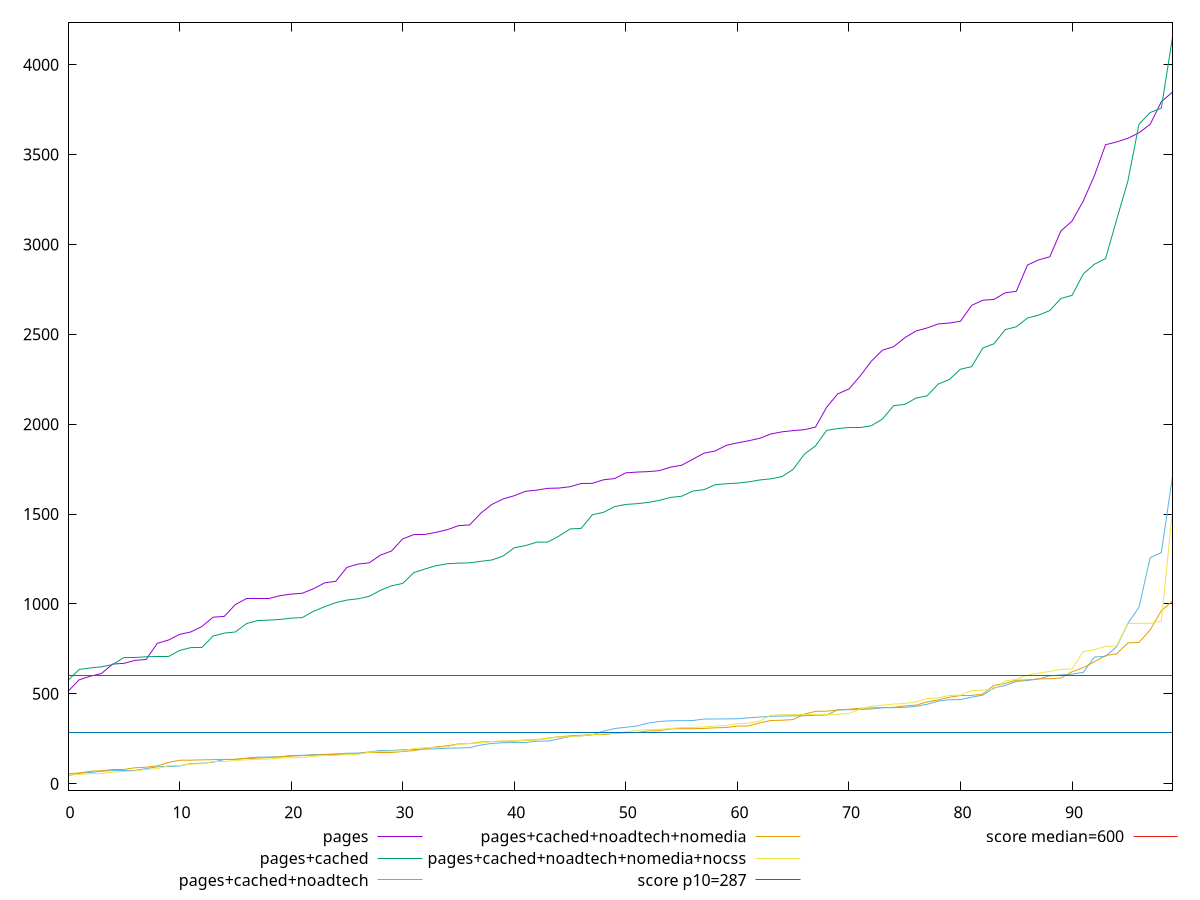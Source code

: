 reset

$pages <<EOF
0 513.5000000000009
1 577.7280000000001
2 598.0000000000009
3 612.9999999999991
4 665.5
5 669.2644999999993
6 686.1264999999994
7 690.9510000000018
8 780.5
9 799
10 830.5
11 844
12 874.4999999999991
13 926.0000000000009
14 930.5
15 996.4914999999964
16 1029
17 1029.000000000001
18 1029.999999999999
19 1046.0000000000007
20 1054.5035000000034
21 1059.500000000001
22 1084.4999999999982
23 1117.000000000001
24 1126
25 1203.3690000000042
26 1221.9160000000002
27 1228.500000000001
28 1271.500000000001
29 1294.5000000000002
30 1362.1115000000007
31 1385.6935000000008
32 1386.6004999999986
33 1398.500000000001
34 1413.000000000001
35 1435.499999999999
36 1439.5
37 1505.000000000001
38 1553.842999999999
39 1584.000000000001
40 1601.9185000000036
41 1626.4999999999998
42 1632.999999999998
43 1643
44 1644.500000000001
45 1652.000000000001
46 1670.0000000000011
47 1670.8499999999995
48 1690.500000000001
49 1697.5
50 1729.1680000000001
51 1733.3915000000013
52 1736.0000000000018
53 1741.328999999999
54 1761.1455000000037
55 1771.2254999999996
56 1804.9345000000003
57 1838.3205
58 1850.999999999999
59 1882
60 1896
61 1907.4945000000016
62 1921.4765000000025
63 1945.5180000000003
64 1957.2529999999988
65 1964.1739999999995
66 1969.2909999999963
67 1983.624999999999
68 2094.320500000001
69 2168.7819999999983
70 2195.6029999999964
71 2267.7599999999998
72 2350.0160000000014
73 2411.500000000002
74 2430.784500000002
75 2480.8230000000012
76 2518.183000000002
77 2535
78 2557.499999999999
79 2562.447000000002
80 2572.999999999998
81 2661.0950000000003
82 2689.409499999999
83 2693.999999999998
84 2730.5
85 2739.000000000002
86 2885.179
87 2913.9415000000017
88 2930.813500000003
89 3075.0520000000024
90 3130.0319999999974
91 3240.9545000000035
92 3382.2809999999945
93 3554.5575
94 3570.0774999999976
95 3590.387999999999
96 3621.140000000002
97 3668.0620000000017
98 3794.183
99 3847.209500000004
EOF

$pagesCached <<EOF
0 575.1540000000002
1 635.5
2 644
3 650
4 662.4999999999998
5 701.5
6 702
7 705.9999999999995
8 709
9 709
10 741
11 757
12 758
13 821.5
14 837.5
15 844
16 890.5
17 907.4999999999991
18 910
19 913.5
20 921
21 923.9999999999982
22 959
23 984.5
24 1007.0000000000014
25 1021.4999999999995
26 1028.5
27 1042.5
28 1075.499999999999
29 1101
30 1114.000000000001
31 1174.5
32 1194.4999999999982
33 1213
34 1223.5
35 1226.8245000000015
36 1228.5
37 1237
38 1244.499999999999
39 1266.5
40 1312.5
41 1324.1560000000009
42 1343.500000000001
43 1344
44 1377.5
45 1416.999999999999
46 1420.499999999999
47 1496.0000000000005
48 1509.4999999999986
49 1541.500000000001
50 1553.5
51 1557.500000000001
52 1564.6645000000008
53 1576
54 1592.4534999999971
55 1598.999999999999
56 1627.571
57 1635.6279999999988
58 1663
59 1668.5539999999983
60 1671.9999999999973
61 1679.0819999999999
62 1689.5000000000005
63 1695.999999999999
64 1708.5
65 1748.4999999999995
66 1833.0689999999986
67 1878.9150000000013
68 1965.4755000000002
69 1975.6600000000008
70 1982.499999999999
71 1982.500000000001
72 1990.999999999999
73 2028.5000000000016
74 2102.5
75 2109.999999999999
76 2144.902000000001
77 2157.5469999999987
78 2222.7779999999993
79 2248.8459999999995
80 2305.8754999999983
81 2319.893000000001
82 2423.758
83 2447.372000000002
84 2525.7575000000015
85 2541.8019999999997
86 2590.496
87 2606.622
88 2632.112500000001
89 2699.3314999999993
90 2716.642
91 2835.4634999999994
92 2889.6280000000006
93 2920.9199999999983
94 3138.736
95 3352.203000000001
96 3668.935999999999
97 3733.554500000003
98 3758.344
99 4153.3405
EOF

$pagesCachedNoadtech <<EOF
0 44
1 57.5
2 62
3 69.5
4 73
5 73.99999999999977
6 74
7 84
8 94
9 95.5
10 98.49999999999977
11 112
12 114
13 119.5
14 134.5
15 135
16 142.00000000000023
17 147.99999999999977
18 148.08704999999918
19 149
20 157
21 157.5
22 162
23 162.99999999999977
24 165.5
25 169.5
26 170.30600000000004
27 176.5
28 185.5
29 185.5
30 188.5
31 191
32 192.66320000000042
33 194
34 197.5
35 198.5
36 201
37 215
38 224
39 228
40 229
41 229
42 236.04150000000072
43 237
44 249
45 263.5
46 266
47 273
48 292
49 307
50 313.99999999999955
51 321
52 337.1300000000001
53 346
54 350
55 350.5
56 351.5
57 359.5
58 360
59 360.3680000000004
60 361
61 366.5
62 370.7160000000006
63 374.5875000000001
64 376.5
65 377.5
66 378
67 380.96699999999964
68 382
69 411
70 411.5
71 412.52150000000006
72 416
73 422.5
74 422.88499999999976
75 424.712
76 430.3594999999998
77 441.8860000000004
78 459.5
79 467
80 468.1060000000002
81 481.5
82 492.5
83 533.2550000000015
84 546.0540000000001
85 568.6779999999994
86 573.9999999999995
87 582.5039999999995
88 600.0330000000004
89 605
90 609.4964999999997
91 619
92 704.4459999999999
93 708.5
94 761.6409999999998
95 891.9085
96 981.9999999999998
97 1257.8605
98 1285.5000000000005
99 1709.73
EOF

$pagesCachedNoadtechNomedia <<EOF
0 56
1 59.5
2 69
3 72
4 80.5
5 80.5
6 88.5
7 91.5
8 99
9 118
10 130.50000000000023
11 131
12 132.5
13 134
14 135
15 135.5
16 140.5
17 141.5
18 145.5
19 149.5
20 153
21 156.5
22 158.5
23 160.99999999999977
24 163.6740000000001
25 164
26 167.5
27 174
28 176
29 176
30 179
31 184
32 194.50000000000045
33 204.7304999999999
34 211
35 221.39100000000008
36 222.8409999999999
37 231.5
38 234.5
39 236.54300000000012
40 237
41 242.5
42 244
43 253.5
44 261
45 266
46 269.5
47 272.7919999999999
48 273
49 280
50 283
51 284.4490000000003
52 293.91099999999983
53 294.46299999999997
54 304.7845000000002
55 305.9999999999998
56 306.0690000000002
57 307.40200000000004
58 311
59 312.5
60 320.5
61 321.3159999999996
62 338.5
63 351.5
64 353
65 356.5
66 387
67 402.3769999999997
68 403.2584999999999
69 410.4625000000001
70 414
71 419.49
72 421.76399999999967
73 423.5
74 424.5
75 433
76 437
77 455
78 466
79 481
80 492.5
81 492.5
82 499
83 547.3180000000002
84 557.5
85 575.5
86 577.7249999999995
87 583
88 584.2915
89 587.9120000000003
90 622.5
91 645.6050000000005
92 678
93 712.5
94 723.201
95 782.9740000000002
96 786.2139999999993
97 855.8020000000001
98 962.2625000000014
99 1016.8179999999995
EOF

$pagesCachedNoadtechNomediaNocss <<EOF
0 48
1 52
2 56
3 56.5
4 64
5 68
6 71
7 79.28649999999993
8 83.5
9 100
10 100.79499999999996
11 109
12 111.00000000000011
13 121.5
14 121.5
15 129
16 132.5
17 136
18 137.0000000000001
19 142.5
20 144.0000000000001
21 146
22 151.5
23 159.5
24 159.5
25 162.4999999999999
26 163.5
27 175
28 179.5
29 181
30 182
31 195.5
32 200
33 200.9999999999999
34 205.5
35 219.9999999999999
36 223.85800000000006
37 227
38 235
39 236.5
40 239.0000000000001
41 239.5000000000001
42 244
43 251.5
44 259.5
45 260.7950000000001
46 266
47 273.5
48 277.5
49 281.5
50 288.13200000000006
51 298
52 300
53 302.4229999999998
54 306.5
55 312.5
56 312.75199999999995
57 315.5
58 320.5
59 324
60 333.3655000000001
61 336.5
62 349.14149999999995
63 381.3939999999999
64 383.5
65 384.5
66 384.8679999999997
67 385.3065000000008
68 385.5
69 386
70 391.49999999999955
71 415.5
72 430.5000000000002
73 437
74 443.0000000000001
75 446
76 455.5
77 473.5
78 477.5
79 490.5
80 492.37199999999996
81 517.5
82 521.5229999999998
83 525.5
84 571.5
85 580
86 604.4999999999998
87 615.4245000000001
88 624.4999999999999
89 635.3820000000001
90 638.7335
91 734.7994999999996
92 745
93 764.4999999999995
94 766.2000000000006
95 891
96 892.182
97 892.3540000000002
98 905.5440000000001
99 1521.7005
EOF

set key outside below
set xrange [0:99]
set yrange [-38.18681000000001:4235.52731]
set trange [-38.18681000000001:4235.52731]
set terminal svg size 640, 580 enhanced background rgb 'white'
set output "report_00015_2021-02-09T16-11-33.973Z/total-blocking-time/comparison/sorted/all_raw.svg"

plot $pages title "pages" with line, \
     $pagesCached title "pages+cached" with line, \
     $pagesCachedNoadtech title "pages+cached+noadtech" with line, \
     $pagesCachedNoadtechNomedia title "pages+cached+noadtech+nomedia" with line, \
     $pagesCachedNoadtechNomediaNocss title "pages+cached+noadtech+nomedia+nocss" with line, \
     287 title "score p10=287", \
     600 title "score median=600"

reset

